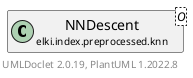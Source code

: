 @startuml
    remove .*\.(Instance|Par|Parameterizer|Factory)$
    set namespaceSeparator none
    hide empty fields
    hide empty methods

    class "<size:14>NNDescent.Factory\n<size:10>elki.index.preprocessed.knn" as elki.index.preprocessed.knn.NNDescent.Factory<O> [[NNDescent.Factory.html]] {
        -rnd: RandomFactory
        -delta: double
        -rho: double
        -noInitialNeighbors: boolean
        -iterations: int
        +Factory(int, Distance<? super O>, RandomFactory, double, double, boolean, int)
        +instantiate(Relation<O>): NNDescent<O>
    }

    abstract class "<size:14>AbstractMaterializeKNNPreprocessor.Factory\n<size:10>elki.index.preprocessed.knn" as elki.index.preprocessed.knn.AbstractMaterializeKNNPreprocessor.Factory<O> [[AbstractMaterializeKNNPreprocessor.Factory.html]] {
        {abstract} +instantiate(Relation<O>): AbstractMaterializeKNNPreprocessor<O>
    }
    class "<size:14>NNDescent\n<size:10>elki.index.preprocessed.knn" as elki.index.preprocessed.knn.NNDescent<O> [[NNDescent.html]]
    class "<size:14>NNDescent.Factory.Par\n<size:10>elki.index.preprocessed.knn" as elki.index.preprocessed.knn.NNDescent.Factory.Par<O>

    elki.index.preprocessed.knn.AbstractMaterializeKNNPreprocessor.Factory <|-- elki.index.preprocessed.knn.NNDescent.Factory
    elki.index.preprocessed.knn.NNDescent +-- elki.index.preprocessed.knn.NNDescent.Factory
    elki.index.preprocessed.knn.NNDescent.Factory +-- elki.index.preprocessed.knn.NNDescent.Factory.Par

    center footer UMLDoclet 2.0.19, PlantUML 1.2022.8
@enduml
